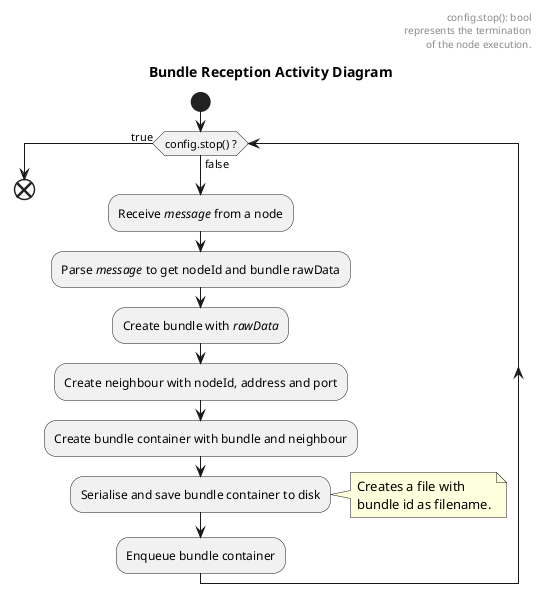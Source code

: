
@startuml
title Bundle Reception Activity Diagram
start

while (config.stop() ?) is (false)
	:Receive <i>message</i> from a node;
	:Parse <i>message</i> to get nodeId and bundle rawData;
	:Create bundle with <i>rawData</i>;
	:Create neighbour with nodeId, address and port;
	:Create bundle container with bundle and neighbour;
	:Serialise and save bundle container to disk;
note right
		Creates a file with
		bundle id as filename.
end note
	:Enqueue bundle container;
endwhile (true)
end

header
	config.stop(): bool
	represents the termination
	of the node execution.
end header

@enduml